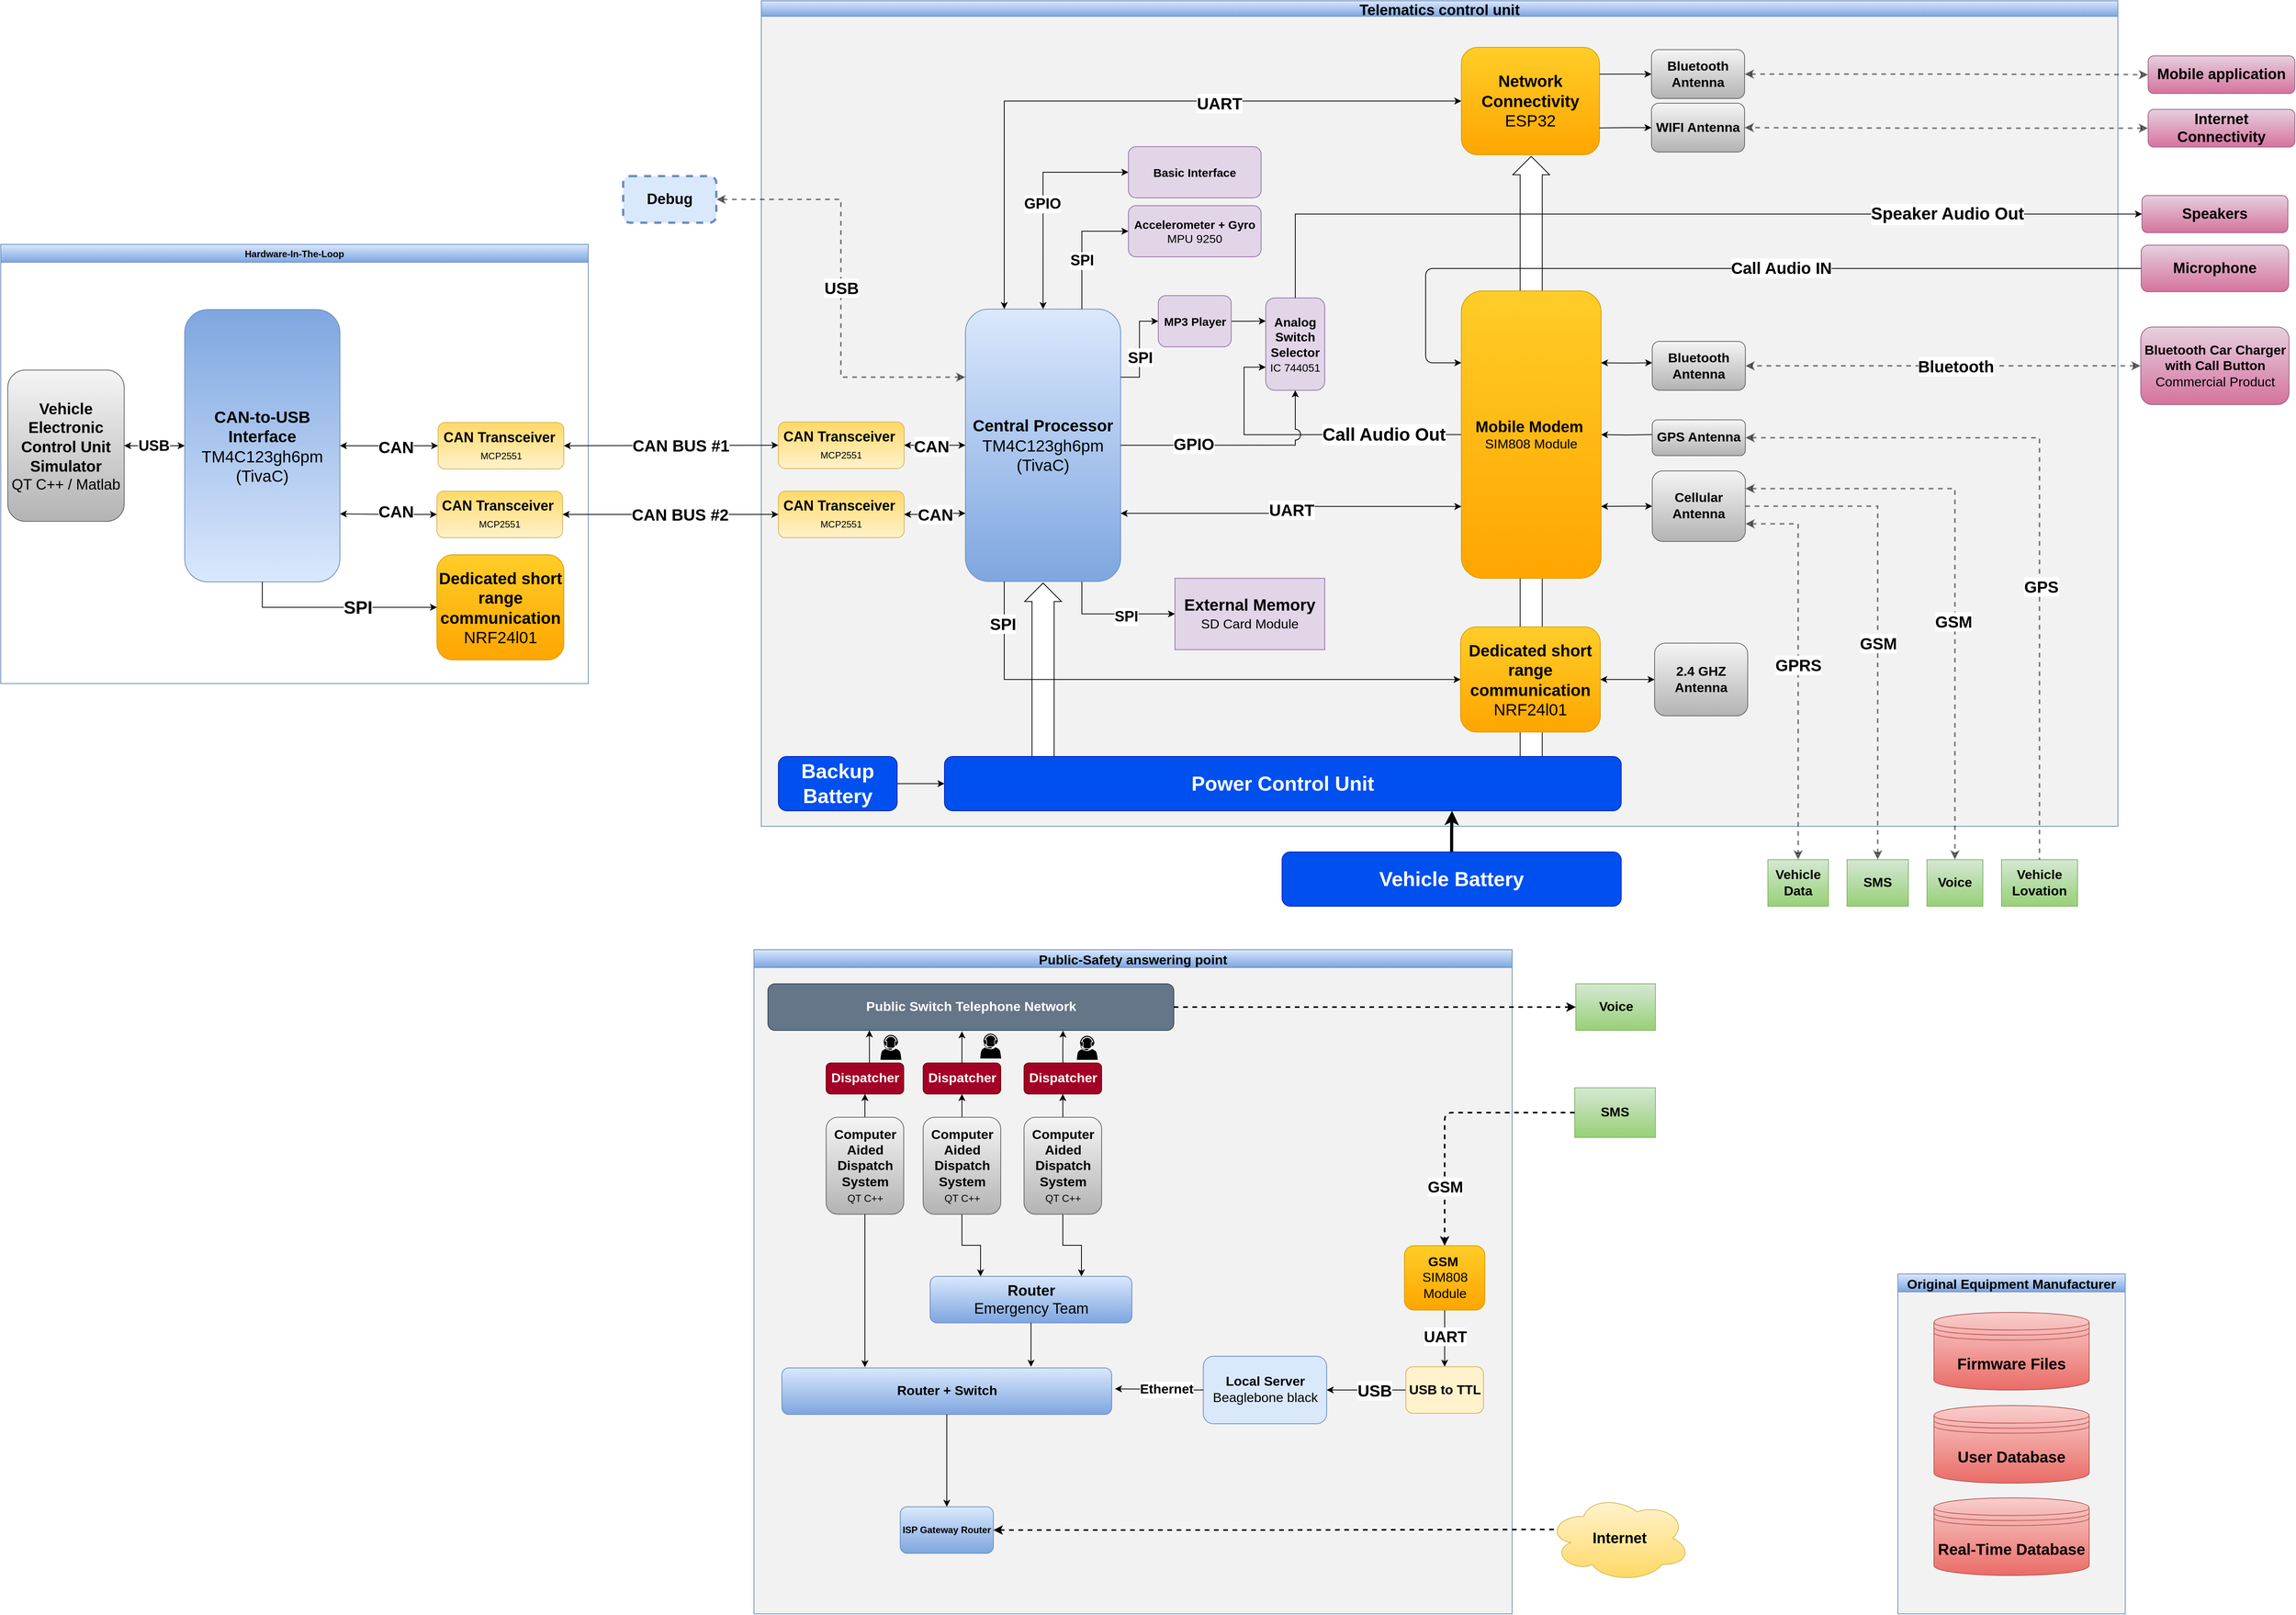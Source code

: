 <mxfile version="13.9.9" type="device"><diagram id="WvO2dlYxxCy-v5vZexDL" name="Page-1"><mxGraphModel dx="4466" dy="1734" grid="0" gridSize="6" guides="1" tooltips="1" connect="1" arrows="1" fold="1" page="1" pageScale="1" pageWidth="1500" pageHeight="1200" math="0" shadow="0"><root><mxCell id="0"/><mxCell id="1" parent="0"/><mxCell id="o0vE8Q76qqL2OoBYx_gR-136" value="Original Equipment Manufacturer" style="swimlane;startSize=23;gradientColor=#7ea6e0;fillColor=#dae8fc;strokeColor=#6c8ebf;swimlaneFillColor=#f2f2f2;fontStyle=1;fontSize=17;" parent="1" vertex="1"><mxGeometry x="1019.5" y="1896" width="293" height="438" as="geometry"/></mxCell><mxCell id="o0vE8Q76qqL2OoBYx_gR-175" value="User Database" style="shape=datastore;whiteSpace=wrap;html=1;gradientColor=#ea6b66;fillColor=#f8cecc;strokeColor=#b85450;fontStyle=1;fontSize=20;" parent="o0vE8Q76qqL2OoBYx_gR-136" vertex="1"><mxGeometry x="46.5" y="169.5" width="200" height="100" as="geometry"/></mxCell><mxCell id="anCkNkA-Q1HUXj1l_Hld-24" value="Real-Time Database" style="shape=datastore;whiteSpace=wrap;html=1;gradientColor=#ea6b66;fillColor=#f8cecc;strokeColor=#b85450;fontStyle=1;fontSize=20;" parent="o0vE8Q76qqL2OoBYx_gR-136" vertex="1"><mxGeometry x="46.5" y="288.5" width="200" height="100" as="geometry"/></mxCell><mxCell id="anCkNkA-Q1HUXj1l_Hld-25" value="Firmware Files" style="shape=datastore;whiteSpace=wrap;html=1;gradientColor=#ea6b66;fillColor=#f8cecc;strokeColor=#b85450;fontStyle=1;fontSize=20;" parent="o0vE8Q76qqL2OoBYx_gR-136" vertex="1"><mxGeometry x="46.5" y="49.5" width="200" height="100" as="geometry"/></mxCell><mxCell id="o0vE8Q76qqL2OoBYx_gR-142" value="Public-Safety answering point" style="swimlane;startSize=23;gradientColor=#7ea6e0;fillColor=#dae8fc;strokeColor=#6c8ebf;swimlaneFillColor=#f2f2f2;fontStyle=1;fontSize=17;" parent="1" vertex="1"><mxGeometry x="-454.5" y="1478" width="977" height="856" as="geometry"/></mxCell><mxCell id="o0vE8Q76qqL2OoBYx_gR-143" style="edgeStyle=orthogonalEdgeStyle;rounded=0;orthogonalLoop=1;jettySize=auto;html=1;entryX=0.5;entryY=0;entryDx=0;entryDy=0;startArrow=classic;startFill=1;endArrow=none;endFill=0;strokeWidth=1;fontSize=17;" parent="o0vE8Q76qqL2OoBYx_gR-142" source="o0vE8Q76qqL2OoBYx_gR-145" target="anCkNkA-Q1HUXj1l_Hld-5" edge="1"><mxGeometry relative="1" as="geometry"><mxPoint x="143" y="212" as="targetPoint"/></mxGeometry></mxCell><mxCell id="o0vE8Q76qqL2OoBYx_gR-144" style="edgeStyle=orthogonalEdgeStyle;rounded=0;orthogonalLoop=1;jettySize=auto;html=1;startArrow=classic;startFill=1;endArrow=none;endFill=0;strokeWidth=1;fontSize=17;exitX=0.25;exitY=1;exitDx=0;exitDy=0;" parent="o0vE8Q76qqL2OoBYx_gR-142" source="o0vE8Q76qqL2OoBYx_gR-148" target="o0vE8Q76qqL2OoBYx_gR-145" edge="1"><mxGeometry relative="1" as="geometry"><mxPoint x="155" y="123" as="sourcePoint"/><Array as="points"><mxPoint x="149" y="135"/><mxPoint x="149" y="135"/></Array></mxGeometry></mxCell><mxCell id="o0vE8Q76qqL2OoBYx_gR-145" value="Dispatcher" style="rounded=1;whiteSpace=wrap;html=1;fillColor=#a20025;strokeColor=#6F0000;fontColor=#ffffff;fontStyle=1;fontSize=17;" parent="o0vE8Q76qqL2OoBYx_gR-142" vertex="1"><mxGeometry x="93" y="146" width="100" height="40" as="geometry"/></mxCell><mxCell id="o0vE8Q76qqL2OoBYx_gR-148" value="Public Switch Telephone Network" style="rounded=1;whiteSpace=wrap;html=1;fillColor=#647687;strokeColor=#314354;fontSize=17;fontStyle=1;fontColor=#ffffff;" parent="o0vE8Q76qqL2OoBYx_gR-142" vertex="1"><mxGeometry x="18" y="44" width="523" height="60" as="geometry"/></mxCell><mxCell id="o0vE8Q76qqL2OoBYx_gR-149" value="" style="pointerEvents=1;shadow=0;dashed=0;html=1;strokeColor=none;labelPosition=center;verticalLabelPosition=bottom;verticalAlign=top;outlineConnect=0;align=center;shape=mxgraph.office.users.call_center_agent;labelBackgroundColor=#ffffff;fontSize=23;fillColor=#000000;" parent="o0vE8Q76qqL2OoBYx_gR-142" vertex="1"><mxGeometry x="163" y="109.71" width="27" height="32.28" as="geometry"/></mxCell><mxCell id="o0vE8Q76qqL2OoBYx_gR-150" style="edgeStyle=orthogonalEdgeStyle;rounded=1;jumpStyle=arc;jumpSize=14;orthogonalLoop=1;jettySize=auto;html=1;entryX=0.5;entryY=0;entryDx=0;entryDy=0;shadow=0;strokeWidth=1;" parent="o0vE8Q76qqL2OoBYx_gR-142" source="o0vE8Q76qqL2OoBYx_gR-151" target="o0vE8Q76qqL2OoBYx_gR-167" edge="1"><mxGeometry relative="1" as="geometry"/></mxCell><mxCell id="anCkNkA-Q1HUXj1l_Hld-32" value="UART" style="edgeLabel;html=1;align=center;verticalAlign=middle;resizable=0;points=[];fontSize=20;fontStyle=1" parent="o0vE8Q76qqL2OoBYx_gR-150" vertex="1" connectable="0"><mxGeometry x="-0.233" y="-2" relative="1" as="geometry"><mxPoint x="2" y="5.18" as="offset"/></mxGeometry></mxCell><mxCell id="o0vE8Q76qqL2OoBYx_gR-151" value="GSM&amp;nbsp;&lt;br&gt;&lt;span style=&quot;font-weight: normal&quot;&gt;SIM808 Module&lt;/span&gt;" style="rounded=1;whiteSpace=wrap;html=1;fillColor=#ffcd28;strokeColor=#d79b00;fontSize=17;fontStyle=1;gradientColor=#ffa500;" parent="o0vE8Q76qqL2OoBYx_gR-142" vertex="1"><mxGeometry x="838.21" y="381.49" width="103.58" height="83" as="geometry"/></mxCell><mxCell id="o0vE8Q76qqL2OoBYx_gR-157" value="" style="pointerEvents=1;shadow=0;dashed=0;html=1;strokeColor=none;labelPosition=center;verticalLabelPosition=bottom;verticalAlign=top;outlineConnect=0;align=center;shape=mxgraph.office.users.call_center_agent;labelBackgroundColor=#ffffff;fontSize=23;fillColor=#000000;" parent="o0vE8Q76qqL2OoBYx_gR-142" vertex="1"><mxGeometry x="416" y="111" width="27" height="30.99" as="geometry"/></mxCell><mxCell id="o0vE8Q76qqL2OoBYx_gR-158" value="" style="pointerEvents=1;shadow=0;dashed=0;html=1;strokeColor=none;labelPosition=center;verticalLabelPosition=bottom;verticalAlign=top;outlineConnect=0;align=center;shape=mxgraph.office.users.call_center_agent;labelBackgroundColor=#ffffff;fontSize=23;fillColor=#000000;" parent="o0vE8Q76qqL2OoBYx_gR-142" vertex="1"><mxGeometry x="291.58" y="108" width="27" height="32.28" as="geometry"/></mxCell><mxCell id="o0vE8Q76qqL2OoBYx_gR-159" value="Local Server&lt;br style=&quot;font-size: 17px&quot;&gt;&lt;span style=&quot;font-size: 17px ; font-weight: normal&quot;&gt;Beaglebone black&lt;/span&gt;" style="rounded=1;whiteSpace=wrap;html=1;fillColor=#dae8fc;strokeColor=#6c8ebf;fontStyle=1;fontSize=17;" parent="o0vE8Q76qqL2OoBYx_gR-142" vertex="1"><mxGeometry x="579" y="523.99" width="159" height="87.01" as="geometry"/></mxCell><mxCell id="o0vE8Q76qqL2OoBYx_gR-160" style="edgeStyle=orthogonalEdgeStyle;rounded=0;orthogonalLoop=1;jettySize=auto;html=1;startArrow=classic;startFill=1;endArrow=none;endFill=0;strokeWidth=1;fontSize=17;" parent="o0vE8Q76qqL2OoBYx_gR-142" source="o0vE8Q76qqL2OoBYx_gR-162" target="o0vE8Q76qqL2OoBYx_gR-169" edge="1"><mxGeometry relative="1" as="geometry"/></mxCell><mxCell id="o0vE8Q76qqL2OoBYx_gR-161" style="edgeStyle=orthogonalEdgeStyle;rounded=0;orthogonalLoop=1;jettySize=auto;html=1;entryX=0.727;entryY=1.006;entryDx=0;entryDy=0;entryPerimeter=0;fontSize=19;" parent="o0vE8Q76qqL2OoBYx_gR-142" source="o0vE8Q76qqL2OoBYx_gR-162" target="o0vE8Q76qqL2OoBYx_gR-148" edge="1"><mxGeometry relative="1" as="geometry"/></mxCell><mxCell id="o0vE8Q76qqL2OoBYx_gR-162" value="Dispatcher" style="rounded=1;whiteSpace=wrap;html=1;fillColor=#a20025;strokeColor=#6F0000;fontColor=#ffffff;fontStyle=1;fontSize=17;" parent="o0vE8Q76qqL2OoBYx_gR-142" vertex="1"><mxGeometry x="348" y="146" width="100" height="40" as="geometry"/></mxCell><mxCell id="o0vE8Q76qqL2OoBYx_gR-163" style="edgeStyle=orthogonalEdgeStyle;rounded=0;orthogonalLoop=1;jettySize=auto;html=1;startArrow=classic;startFill=1;endArrow=none;endFill=0;strokeWidth=1;fontSize=17;" parent="o0vE8Q76qqL2OoBYx_gR-142" source="o0vE8Q76qqL2OoBYx_gR-164" target="anCkNkA-Q1HUXj1l_Hld-4" edge="1"><mxGeometry relative="1" as="geometry"><mxPoint x="268" y="212" as="targetPoint"/></mxGeometry></mxCell><mxCell id="o0vE8Q76qqL2OoBYx_gR-164" value="Dispatcher" style="rounded=1;whiteSpace=wrap;html=1;fillColor=#a20025;strokeColor=#6F0000;fontColor=#ffffff;fontStyle=1;fontSize=17;" parent="o0vE8Q76qqL2OoBYx_gR-142" vertex="1"><mxGeometry x="218" y="146" width="100" height="40" as="geometry"/></mxCell><mxCell id="o0vE8Q76qqL2OoBYx_gR-165" style="edgeStyle=orthogonalEdgeStyle;rounded=0;orthogonalLoop=1;jettySize=auto;html=1;entryX=1;entryY=0.5;entryDx=0;entryDy=0;fontSize=19;" parent="o0vE8Q76qqL2OoBYx_gR-142" source="o0vE8Q76qqL2OoBYx_gR-167" target="o0vE8Q76qqL2OoBYx_gR-159" edge="1"><mxGeometry relative="1" as="geometry"/></mxCell><mxCell id="o0vE8Q76qqL2OoBYx_gR-166" value="&lt;b&gt;&lt;font style=&quot;font-size: 21px&quot;&gt;USB&lt;/font&gt;&lt;/b&gt;" style="edgeLabel;html=1;align=center;verticalAlign=middle;resizable=0;points=[];fontSize=19;" parent="o0vE8Q76qqL2OoBYx_gR-165" vertex="1" connectable="0"><mxGeometry x="-0.203" relative="1" as="geometry"><mxPoint as="offset"/></mxGeometry></mxCell><mxCell id="o0vE8Q76qqL2OoBYx_gR-167" value="USB to TTL" style="rounded=1;whiteSpace=wrap;html=1;fillColor=#fff2cc;strokeColor=#d6b656;fontStyle=1;fontSize=17;" parent="o0vE8Q76qqL2OoBYx_gR-142" vertex="1"><mxGeometry x="840.0" y="537.5" width="100" height="60" as="geometry"/></mxCell><mxCell id="o0vE8Q76qqL2OoBYx_gR-168" style="edgeStyle=orthogonalEdgeStyle;rounded=0;orthogonalLoop=1;jettySize=auto;html=1;entryX=0.75;entryY=0;entryDx=0;entryDy=0;fontSize=19;" parent="o0vE8Q76qqL2OoBYx_gR-142" source="o0vE8Q76qqL2OoBYx_gR-169" target="o0vE8Q76qqL2OoBYx_gR-176" edge="1"><mxGeometry relative="1" as="geometry"/></mxCell><mxCell id="o0vE8Q76qqL2OoBYx_gR-169" value="Computer Aided Dispatch System&lt;br&gt;&lt;span style=&quot;font-weight: normal&quot;&gt;&lt;font style=&quot;font-size: 13px&quot;&gt;QT C++&lt;/font&gt;&lt;/span&gt;" style="rounded=1;whiteSpace=wrap;html=1;fillColor=#f5f5f5;strokeColor=#666666;fontStyle=1;fontSize=17;gradientColor=#b3b3b3;" parent="o0vE8Q76qqL2OoBYx_gR-142" vertex="1"><mxGeometry x="348" y="216.01" width="100" height="125" as="geometry"/></mxCell><mxCell id="o0vE8Q76qqL2OoBYx_gR-170" value="&lt;b&gt;&lt;font style=&quot;font-size: 17px&quot;&gt;Router + Switch&lt;/font&gt;&lt;/b&gt;" style="rounded=1;whiteSpace=wrap;html=1;gradientColor=#7ea6e0;fillColor=#dae8fc;strokeColor=#6c8ebf;" parent="o0vE8Q76qqL2OoBYx_gR-142" vertex="1"><mxGeometry x="36" y="539" width="425" height="60" as="geometry"/></mxCell><mxCell id="o0vE8Q76qqL2OoBYx_gR-172" value="&lt;b&gt;ISP Gateway Router&lt;/b&gt;" style="rounded=1;whiteSpace=wrap;html=1;gradientColor=#7ea6e0;fillColor=#dae8fc;strokeColor=#6c8ebf;" parent="o0vE8Q76qqL2OoBYx_gR-142" vertex="1"><mxGeometry x="188.5" y="718.01" width="120" height="60" as="geometry"/></mxCell><mxCell id="o0vE8Q76qqL2OoBYx_gR-176" value="&lt;b&gt;Router&lt;/b&gt;&lt;br&gt;Emergency Team" style="rounded=1;whiteSpace=wrap;html=1;fontSize=19;gradientColor=#7ea6e0;fillColor=#dae8fc;strokeColor=#6c8ebf;" parent="o0vE8Q76qqL2OoBYx_gR-142" vertex="1"><mxGeometry x="227" y="421" width="260" height="60" as="geometry"/></mxCell><mxCell id="anCkNkA-Q1HUXj1l_Hld-6" style="edgeStyle=orthogonalEdgeStyle;rounded=0;orthogonalLoop=1;jettySize=auto;html=1;entryX=0.25;entryY=0;entryDx=0;entryDy=0;fontSize=17;" parent="o0vE8Q76qqL2OoBYx_gR-142" source="anCkNkA-Q1HUXj1l_Hld-4" target="o0vE8Q76qqL2OoBYx_gR-176" edge="1"><mxGeometry relative="1" as="geometry"/></mxCell><mxCell id="anCkNkA-Q1HUXj1l_Hld-4" value="Computer Aided Dispatch System&lt;br&gt;&lt;span style=&quot;font-weight: normal&quot;&gt;&lt;font style=&quot;font-size: 13px&quot;&gt;QT C++&lt;/font&gt;&lt;/span&gt;" style="rounded=1;whiteSpace=wrap;html=1;fillColor=#f5f5f5;strokeColor=#666666;fontStyle=1;fontSize=17;gradientColor=#b3b3b3;" parent="o0vE8Q76qqL2OoBYx_gR-142" vertex="1"><mxGeometry x="218" y="216.01" width="100" height="125" as="geometry"/></mxCell><mxCell id="anCkNkA-Q1HUXj1l_Hld-5" value="Computer Aided Dispatch System&lt;br&gt;&lt;span style=&quot;font-weight: normal&quot;&gt;&lt;font style=&quot;font-size: 13px&quot;&gt;QT C++&lt;/font&gt;&lt;/span&gt;" style="rounded=1;whiteSpace=wrap;html=1;fillColor=#f5f5f5;strokeColor=#666666;fontStyle=1;fontSize=17;gradientColor=#b3b3b3;" parent="o0vE8Q76qqL2OoBYx_gR-142" vertex="1"><mxGeometry x="93" y="216.01" width="100" height="125" as="geometry"/></mxCell><mxCell id="o0vE8Q76qqL2OoBYx_gR-243" style="edgeStyle=orthogonalEdgeStyle;rounded=0;orthogonalLoop=1;jettySize=auto;html=1;fontSize=19;" parent="o0vE8Q76qqL2OoBYx_gR-142" source="o0vE8Q76qqL2OoBYx_gR-170" target="o0vE8Q76qqL2OoBYx_gR-172" edge="1"><mxGeometry relative="1" as="geometry"><mxPoint x="249" y="717" as="targetPoint"/></mxGeometry></mxCell><mxCell id="o0vE8Q76qqL2OoBYx_gR-178" value="Telematics control unit" style="swimlane;startSize=20;shadow=0;swimlaneFillColor=#F2F2F2;fontStyle=1;fontSize=19;movable=1;gradientColor=#7ea6e0;fillColor=#dae8fc;strokeColor=#6c8ebf;" parent="1" vertex="1"><mxGeometry x="-445" y="255" width="1748" height="1064" as="geometry"><mxRectangle x="70" y="160" width="70" height="23" as="alternateBounds"/></mxGeometry></mxCell><mxCell id="CHy4qITJvaO7KWik8i9P-8" value="" style="verticalLabelPosition=bottom;shadow=0;dashed=0;align=center;html=1;verticalAlign=top;shape=mxgraph.electrical.transmission.straightBus;fontSize=26;rotation=-180;" vertex="1" parent="o0vE8Q76qqL2OoBYx_gR-178"><mxGeometry x="968.28" y="200.55" width="47.48" height="779" as="geometry"/></mxCell><mxCell id="CHy4qITJvaO7KWik8i9P-7" value="" style="verticalLabelPosition=bottom;shadow=0;dashed=0;align=center;html=1;verticalAlign=top;shape=mxgraph.electrical.transmission.straightBus;fontSize=26;rotation=-180;" vertex="1" parent="o0vE8Q76qqL2OoBYx_gR-178"><mxGeometry x="339.28" y="750.48" width="47.48" height="244.55" as="geometry"/></mxCell><mxCell id="o0vE8Q76qqL2OoBYx_gR-179" style="edgeStyle=orthogonalEdgeStyle;rounded=1;orthogonalLoop=1;jettySize=auto;html=1;entryX=1;entryY=0.5;entryDx=0;entryDy=0;startArrow=none;startFill=0;endArrow=classic;endFill=1;strokeColor=#000000;strokeWidth=1;fontSize=20;fontStyle=1" parent="o0vE8Q76qqL2OoBYx_gR-178" target="o0vE8Q76qqL2OoBYx_gR-185" edge="1"><mxGeometry relative="1" as="geometry"><mxPoint x="1085.28" y="660.73" as="targetPoint"/><mxPoint x="1147.97" y="559.165" as="sourcePoint"/></mxGeometry></mxCell><mxCell id="o0vE8Q76qqL2OoBYx_gR-180" style="edgeStyle=orthogonalEdgeStyle;rounded=1;orthogonalLoop=1;jettySize=auto;html=1;entryX=1;entryY=0.75;entryDx=0;entryDy=0;startArrow=classic;startFill=1;endArrow=classic;endFill=1;strokeColor=#000000;strokeWidth=1;fontSize=20;fontStyle=1;exitX=0;exitY=0.5;exitDx=0;exitDy=0;" parent="o0vE8Q76qqL2OoBYx_gR-178" source="o0vE8Q76qqL2OoBYx_gR-230" target="o0vE8Q76qqL2OoBYx_gR-185" edge="1"><mxGeometry relative="1" as="geometry"><mxPoint x="1085.28" y="740.83" as="targetPoint"/><mxPoint x="1147.97" y="650.415" as="sourcePoint"/></mxGeometry></mxCell><mxCell id="o0vE8Q76qqL2OoBYx_gR-181" style="edgeStyle=orthogonalEdgeStyle;rounded=0;jumpStyle=arc;jumpSize=14;orthogonalLoop=1;jettySize=auto;html=1;exitX=0.75;exitY=1;exitDx=0;exitDy=0;" parent="o0vE8Q76qqL2OoBYx_gR-178" source="o0vE8Q76qqL2OoBYx_gR-183" target="o0vE8Q76qqL2OoBYx_gR-220" edge="1"><mxGeometry relative="1" as="geometry"><mxPoint x="467" y="762" as="sourcePoint"/></mxGeometry></mxCell><mxCell id="o0vE8Q76qqL2OoBYx_gR-182" value="SPI" style="edgeLabel;html=1;align=center;verticalAlign=middle;resizable=0;points=[];fontSize=19;fontStyle=1" parent="o0vE8Q76qqL2OoBYx_gR-181" vertex="1" connectable="0"><mxGeometry x="0.208" y="-3" relative="1" as="geometry"><mxPoint x="1" as="offset"/></mxGeometry></mxCell><mxCell id="anCkNkA-Q1HUXj1l_Hld-22" style="edgeStyle=orthogonalEdgeStyle;rounded=0;orthogonalLoop=1;jettySize=auto;html=1;entryX=0;entryY=0.5;entryDx=0;entryDy=0;startArrow=classic;startFill=1;endArrow=classic;endFill=1;strokeWidth=1;fontSize=19;exitX=0.5;exitY=0;exitDx=0;exitDy=0;" parent="o0vE8Q76qqL2OoBYx_gR-178" source="o0vE8Q76qqL2OoBYx_gR-183" target="anCkNkA-Q1HUXj1l_Hld-20" edge="1"><mxGeometry relative="1" as="geometry"/></mxCell><mxCell id="anCkNkA-Q1HUXj1l_Hld-23" value="GPIO" style="edgeLabel;html=1;align=center;verticalAlign=middle;resizable=0;points=[];fontSize=19;fontStyle=1" parent="anCkNkA-Q1HUXj1l_Hld-22" vertex="1" connectable="0"><mxGeometry x="-0.051" y="1" relative="1" as="geometry"><mxPoint as="offset"/></mxGeometry></mxCell><mxCell id="o0vE8Q76qqL2OoBYx_gR-183" value="&lt;font style=&quot;font-size: 21px&quot;&gt;Central Processor&lt;span style=&quot;font-weight: normal&quot;&gt;&lt;br&gt;TM4C123gh6pm&lt;br&gt;(TivaC)&lt;/span&gt;&lt;/font&gt;" style="rounded=1;whiteSpace=wrap;html=1;fillColor=#dae8fc;strokeColor=#6c8ebf;fontStyle=1;fontSize=17;gradientColor=#7ea6e0;" parent="o0vE8Q76qqL2OoBYx_gR-178" vertex="1"><mxGeometry x="263.02" y="397.33" width="200" height="351" as="geometry"/></mxCell><mxCell id="o0vE8Q76qqL2OoBYx_gR-184" style="edgeStyle=orthogonalEdgeStyle;rounded=0;jumpStyle=arc;jumpSize=100;orthogonalLoop=1;jettySize=auto;html=1;exitX=0;exitY=0.5;exitDx=0;exitDy=0;entryX=0;entryY=0.75;entryDx=0;entryDy=0;" parent="o0vE8Q76qqL2OoBYx_gR-178" source="o0vE8Q76qqL2OoBYx_gR-185" target="o0vE8Q76qqL2OoBYx_gR-207" edge="1"><mxGeometry relative="1" as="geometry"><Array as="points"><mxPoint x="622" y="559"/><mxPoint x="622" y="473"/></Array></mxGeometry></mxCell><mxCell id="anCkNkA-Q1HUXj1l_Hld-37" value="Call Audio Out" style="edgeLabel;html=1;align=center;verticalAlign=middle;resizable=0;points=[];fontSize=23;fontStyle=1" parent="o0vE8Q76qqL2OoBYx_gR-184" vertex="1" connectable="0"><mxGeometry x="-0.412" y="-1" relative="1" as="geometry"><mxPoint x="15.84" y="0.98" as="offset"/></mxGeometry></mxCell><mxCell id="o0vE8Q76qqL2OoBYx_gR-185" value="&lt;font style=&quot;font-size: 20px&quot;&gt;Mobile Modem&lt;/font&gt;&amp;nbsp;&lt;br&gt;&lt;span style=&quot;font-weight: normal&quot;&gt;SIM808 Module&lt;/span&gt;" style="rounded=1;whiteSpace=wrap;html=1;fillColor=#ffcd28;strokeColor=#d79b00;fontSize=17;fontStyle=1;gradientColor=#ffa500;" parent="o0vE8Q76qqL2OoBYx_gR-178" vertex="1"><mxGeometry x="902.02" y="374" width="180" height="370.33" as="geometry"/></mxCell><mxCell id="o0vE8Q76qqL2OoBYx_gR-188" style="edgeStyle=orthogonalEdgeStyle;rounded=1;orthogonalLoop=1;jettySize=auto;html=1;startArrow=classic;startFill=1;entryX=1;entryY=0.25;entryDx=0;entryDy=0;" parent="o0vE8Q76qqL2OoBYx_gR-178" target="o0vE8Q76qqL2OoBYx_gR-185" edge="1"><mxGeometry relative="1" as="geometry"><mxPoint x="1084.97" y="443.83" as="targetPoint"/><mxPoint x="1147.97" y="466.5" as="sourcePoint"/></mxGeometry></mxCell><mxCell id="o0vE8Q76qqL2OoBYx_gR-201" style="edgeStyle=orthogonalEdgeStyle;rounded=0;orthogonalLoop=1;jettySize=auto;html=1;entryX=0;entryY=0.25;entryDx=0;entryDy=0;" parent="o0vE8Q76qqL2OoBYx_gR-178" source="o0vE8Q76qqL2OoBYx_gR-204" target="o0vE8Q76qqL2OoBYx_gR-207" edge="1"><mxGeometry relative="1" as="geometry"/></mxCell><mxCell id="o0vE8Q76qqL2OoBYx_gR-202" style="edgeStyle=orthogonalEdgeStyle;rounded=0;orthogonalLoop=1;jettySize=auto;html=1;entryX=1;entryY=0.25;entryDx=0;entryDy=0;startArrow=classic;startFill=1;endArrow=none;endFill=0;fontSize=19;" parent="o0vE8Q76qqL2OoBYx_gR-178" source="o0vE8Q76qqL2OoBYx_gR-204" target="o0vE8Q76qqL2OoBYx_gR-183" edge="1"><mxGeometry relative="1" as="geometry"/></mxCell><mxCell id="o0vE8Q76qqL2OoBYx_gR-203" value="SPI" style="edgeLabel;html=1;align=center;verticalAlign=middle;resizable=0;points=[];fontSize=20;fontStyle=1" parent="o0vE8Q76qqL2OoBYx_gR-202" vertex="1" connectable="0"><mxGeometry x="0.155" relative="1" as="geometry"><mxPoint as="offset"/></mxGeometry></mxCell><mxCell id="o0vE8Q76qqL2OoBYx_gR-204" value="MP3 Player" style="rounded=1;whiteSpace=wrap;html=1;fillColor=#e1d5e7;strokeColor=#9673a6;fontStyle=1;fontSize=15;" parent="o0vE8Q76qqL2OoBYx_gR-178" vertex="1"><mxGeometry x="511.5" y="380" width="94" height="66" as="geometry"/></mxCell><mxCell id="o0vE8Q76qqL2OoBYx_gR-205" style="edgeStyle=orthogonalEdgeStyle;rounded=0;orthogonalLoop=1;jettySize=auto;html=1;startArrow=classic;startFill=1;endArrow=none;endFill=0;fontSize=19;entryX=1;entryY=0.5;entryDx=0;entryDy=0;jumpStyle=arc;jumpSize=14;exitX=0.5;exitY=1;exitDx=0;exitDy=0;" parent="o0vE8Q76qqL2OoBYx_gR-178" source="o0vE8Q76qqL2OoBYx_gR-207" target="o0vE8Q76qqL2OoBYx_gR-183" edge="1"><mxGeometry relative="1" as="geometry"><mxPoint x="484.02" y="675.33" as="targetPoint"/></mxGeometry></mxCell><mxCell id="o0vE8Q76qqL2OoBYx_gR-206" value="&lt;b&gt;&lt;font style=&quot;font-size: 21px&quot;&gt;GPIO&lt;/font&gt;&lt;/b&gt;" style="edgeLabel;html=1;align=center;verticalAlign=middle;resizable=0;points=[];fontSize=19;" parent="o0vE8Q76qqL2OoBYx_gR-205" vertex="1" connectable="0"><mxGeometry x="0.613" y="2" relative="1" as="geometry"><mxPoint x="36.88" y="-3.83" as="offset"/></mxGeometry></mxCell><mxCell id="o0vE8Q76qqL2OoBYx_gR-207" value="Analog Switch Selector&lt;br&gt;&lt;span style=&quot;font-weight: normal&quot;&gt;&lt;font style=&quot;font-size: 14px&quot;&gt;IC 744051&lt;/font&gt;&lt;/span&gt;" style="rounded=1;whiteSpace=wrap;html=1;fillColor=#e1d5e7;strokeColor=#9673a6;fontStyle=1;fontSize=16;" parent="o0vE8Q76qqL2OoBYx_gR-178" vertex="1"><mxGeometry x="650" y="383" width="76" height="119" as="geometry"/></mxCell><mxCell id="o0vE8Q76qqL2OoBYx_gR-208" style="edgeStyle=orthogonalEdgeStyle;rounded=0;orthogonalLoop=1;jettySize=auto;html=1;startArrow=classic;startFill=1;endArrow=none;endFill=0;fontSize=19;entryX=0.25;entryY=1;entryDx=0;entryDy=0;" parent="o0vE8Q76qqL2OoBYx_gR-178" source="o0vE8Q76qqL2OoBYx_gR-211" target="o0vE8Q76qqL2OoBYx_gR-183" edge="1"><mxGeometry relative="1" as="geometry"><mxPoint x="463.02" y="500.33" as="targetPoint"/><Array as="points"><mxPoint x="313" y="875"/></Array></mxGeometry></mxCell><mxCell id="o0vE8Q76qqL2OoBYx_gR-209" value="&lt;b&gt;&lt;font style=&quot;font-size: 21px&quot;&gt;SPI&lt;/font&gt;&lt;/b&gt;" style="edgeLabel;html=1;align=center;verticalAlign=middle;resizable=0;points=[];fontSize=19;" parent="o0vE8Q76qqL2OoBYx_gR-208" vertex="1" connectable="0"><mxGeometry x="0.769" y="1" relative="1" as="geometry"><mxPoint x="-1.01" y="-27.69" as="offset"/></mxGeometry></mxCell><mxCell id="o0vE8Q76qqL2OoBYx_gR-210" style="edgeStyle=orthogonalEdgeStyle;rounded=1;jumpStyle=arc;jumpSize=14;orthogonalLoop=1;jettySize=auto;html=1;strokeWidth=1;entryX=0;entryY=0.5;entryDx=0;entryDy=0;startArrow=classic;startFill=1;" parent="o0vE8Q76qqL2OoBYx_gR-178" source="o0vE8Q76qqL2OoBYx_gR-211" target="o0vE8Q76qqL2OoBYx_gR-229" edge="1"><mxGeometry relative="1" as="geometry"><mxPoint x="1135.02" y="898.6" as="targetPoint"/></mxGeometry></mxCell><mxCell id="o0vE8Q76qqL2OoBYx_gR-211" value="&lt;font style=&quot;font-size: 21px&quot;&gt;Dedicated short range communication&lt;br&gt;&lt;span style=&quot;font-weight: normal&quot;&gt;NRF24l01&lt;/span&gt;&lt;/font&gt;" style="rounded=1;whiteSpace=wrap;html=1;fillColor=#ffcd28;strokeColor=#d79b00;fontSize=17;fontStyle=1;gradientColor=#ffa500;" parent="o0vE8Q76qqL2OoBYx_gR-178" vertex="1"><mxGeometry x="901.02" y="807" width="180" height="135.5" as="geometry"/></mxCell><mxCell id="o0vE8Q76qqL2OoBYx_gR-212" style="edgeStyle=orthogonalEdgeStyle;rounded=0;orthogonalLoop=1;jettySize=auto;html=1;exitX=0;exitY=0.5;exitDx=0;exitDy=0;entryX=0.25;entryY=0;entryDx=0;entryDy=0;startArrow=classic;startFill=1;" parent="o0vE8Q76qqL2OoBYx_gR-178" source="o0vE8Q76qqL2OoBYx_gR-223" target="o0vE8Q76qqL2OoBYx_gR-183" edge="1"><mxGeometry relative="1" as="geometry"><mxPoint x="261.02" y="423.33" as="targetPoint"/></mxGeometry></mxCell><mxCell id="o0vE8Q76qqL2OoBYx_gR-213" value="&lt;b&gt;&lt;font style=&quot;font-size: 21px&quot;&gt;UART&lt;/font&gt;&lt;/b&gt;" style="edgeLabel;html=1;align=center;verticalAlign=middle;resizable=0;points=[];fontSize=19;rotation=0;" parent="o0vE8Q76qqL2OoBYx_gR-212" vertex="1" connectable="0"><mxGeometry x="-0.151" y="-1" relative="1" as="geometry"><mxPoint x="51.65" y="3.7" as="offset"/></mxGeometry></mxCell><mxCell id="o0vE8Q76qqL2OoBYx_gR-214" style="edgeStyle=orthogonalEdgeStyle;rounded=0;orthogonalLoop=1;jettySize=auto;html=1;entryX=0;entryY=0.75;entryDx=0;entryDy=0;startArrow=classic;startFill=1;" parent="o0vE8Q76qqL2OoBYx_gR-178" source="anCkNkA-Q1HUXj1l_Hld-40" target="o0vE8Q76qqL2OoBYx_gR-183" edge="1"><mxGeometry relative="1" as="geometry"><mxPoint x="263.02" y="714.33" as="targetPoint"/><mxPoint x="176" y="662" as="sourcePoint"/></mxGeometry></mxCell><mxCell id="o0vE8Q76qqL2OoBYx_gR-215" value="CAN" style="edgeLabel;html=1;align=center;verticalAlign=middle;resizable=0;points=[];fontSize=21;fontStyle=1" parent="o0vE8Q76qqL2OoBYx_gR-214" vertex="1" connectable="0"><mxGeometry x="-0.132" y="1" relative="1" as="geometry"><mxPoint x="4.67" y="1" as="offset"/></mxGeometry></mxCell><mxCell id="o0vE8Q76qqL2OoBYx_gR-217" style="edgeStyle=orthogonalEdgeStyle;rounded=0;orthogonalLoop=1;jettySize=auto;html=1;startArrow=classic;startFill=1;endArrow=classic;endFill=1;fontSize=19;" parent="o0vE8Q76qqL2OoBYx_gR-178" source="anCkNkA-Q1HUXj1l_Hld-39" target="o0vE8Q76qqL2OoBYx_gR-183" edge="1"><mxGeometry relative="1" as="geometry"><mxPoint x="176" y="573" as="sourcePoint"/><mxPoint x="263.02" y="562.42" as="targetPoint"/></mxGeometry></mxCell><mxCell id="o0vE8Q76qqL2OoBYx_gR-218" value="&lt;b&gt;&lt;font style=&quot;font-size: 21px&quot;&gt;CAN&lt;/font&gt;&lt;/b&gt;" style="edgeLabel;html=1;align=center;verticalAlign=middle;resizable=0;points=[];fontSize=19;" parent="o0vE8Q76qqL2OoBYx_gR-217" vertex="1" connectable="0"><mxGeometry x="0.118" y="-2" relative="1" as="geometry"><mxPoint x="-9.67" y="-1.34" as="offset"/></mxGeometry></mxCell><mxCell id="o0vE8Q76qqL2OoBYx_gR-220" value="&lt;font&gt;&lt;b style=&quot;font-size: 21px&quot;&gt;External Memory&lt;/b&gt;&lt;br&gt;&lt;font style=&quot;font-size: 17px&quot;&gt;SD Card Module&lt;/font&gt;&lt;br&gt;&lt;/font&gt;" style="rounded=0;whiteSpace=wrap;html=1;fontSize=19;arcSize=50;fillColor=#e1d5e7;strokeColor=#9673a6;" parent="o0vE8Q76qqL2OoBYx_gR-178" vertex="1"><mxGeometry x="533" y="744.33" width="193" height="92" as="geometry"/></mxCell><mxCell id="o0vE8Q76qqL2OoBYx_gR-223" value="&lt;font style=&quot;font-size: 21px&quot;&gt;Network Connectivity&lt;br&gt;&lt;span style=&quot;font-weight: normal&quot;&gt;ESP32&lt;/span&gt;&lt;/font&gt;" style="rounded=1;whiteSpace=wrap;html=1;fillColor=#ffcd28;strokeColor=#d79b00;fontSize=17;fontStyle=1;gradientColor=#ffa500;" parent="o0vE8Q76qqL2OoBYx_gR-178" vertex="1"><mxGeometry x="902.02" y="60" width="178" height="138.5" as="geometry"/></mxCell><mxCell id="o0vE8Q76qqL2OoBYx_gR-224" value="Bluetooth Antenna" style="rounded=1;whiteSpace=wrap;html=1;fillColor=#f5f5f5;strokeColor=#666666;fontSize=17;fontStyle=1;gradientColor=#b3b3b3;" parent="o0vE8Q76qqL2OoBYx_gR-178" vertex="1"><mxGeometry x="1146.97" y="63" width="120" height="63" as="geometry"/></mxCell><mxCell id="o0vE8Q76qqL2OoBYx_gR-225" value="WIFI Antenna" style="rounded=1;whiteSpace=wrap;html=1;fillColor=#f5f5f5;strokeColor=#666666;fontSize=17;fontStyle=1;gradientColor=#b3b3b3;" parent="o0vE8Q76qqL2OoBYx_gR-178" vertex="1"><mxGeometry x="1146.97" y="132" width="120" height="63" as="geometry"/></mxCell><mxCell id="o0vE8Q76qqL2OoBYx_gR-226" style="edgeStyle=orthogonalEdgeStyle;rounded=0;orthogonalLoop=1;jettySize=auto;html=1;entryX=1;entryY=0.25;entryDx=0;entryDy=0;startArrow=classic;startFill=1;endArrow=none;endFill=0;fontSize=19;" parent="o0vE8Q76qqL2OoBYx_gR-178" source="o0vE8Q76qqL2OoBYx_gR-224" target="o0vE8Q76qqL2OoBYx_gR-223" edge="1"><mxGeometry relative="1" as="geometry"/></mxCell><mxCell id="o0vE8Q76qqL2OoBYx_gR-227" style="edgeStyle=orthogonalEdgeStyle;rounded=0;orthogonalLoop=1;jettySize=auto;html=1;entryX=1;entryY=0.75;entryDx=0;entryDy=0;startArrow=classic;startFill=1;endArrow=none;endFill=0;fontSize=19;" parent="o0vE8Q76qqL2OoBYx_gR-178" source="o0vE8Q76qqL2OoBYx_gR-225" target="o0vE8Q76qqL2OoBYx_gR-223" edge="1"><mxGeometry relative="1" as="geometry"/></mxCell><mxCell id="o0vE8Q76qqL2OoBYx_gR-229" value="2.4 GHZ Antenna" style="rounded=1;whiteSpace=wrap;html=1;fillColor=#f5f5f5;strokeColor=#666666;fontSize=17;fontStyle=1;gradientColor=#b3b3b3;" parent="o0vE8Q76qqL2OoBYx_gR-178" vertex="1"><mxGeometry x="1151.0" y="827.83" width="120" height="93.83" as="geometry"/></mxCell><mxCell id="o0vE8Q76qqL2OoBYx_gR-230" value="Cellular Antenna" style="rounded=1;whiteSpace=wrap;html=1;fillColor=#f5f5f5;strokeColor=#666666;fontSize=17;fontStyle=1;gradientColor=#b3b3b3;" parent="o0vE8Q76qqL2OoBYx_gR-178" vertex="1"><mxGeometry x="1147.97" y="606" width="120" height="90.83" as="geometry"/></mxCell><mxCell id="o0vE8Q76qqL2OoBYx_gR-231" value="GPS Antenna" style="rounded=1;whiteSpace=wrap;html=1;fillColor=#f5f5f5;strokeColor=#666666;fontSize=17;fontStyle=1;gradientColor=#b3b3b3;" parent="o0vE8Q76qqL2OoBYx_gR-178" vertex="1"><mxGeometry x="1147.97" y="540.08" width="120" height="46.16" as="geometry"/></mxCell><mxCell id="o0vE8Q76qqL2OoBYx_gR-232" value="Bluetooth Antenna" style="rounded=1;whiteSpace=wrap;html=1;fillColor=#f5f5f5;strokeColor=#666666;fontSize=17;fontStyle=1;gradientColor=#b3b3b3;" parent="o0vE8Q76qqL2OoBYx_gR-178" vertex="1"><mxGeometry x="1147.97" y="439" width="120" height="63" as="geometry"/></mxCell><mxCell id="anCkNkA-Q1HUXj1l_Hld-15" style="edgeStyle=orthogonalEdgeStyle;rounded=0;orthogonalLoop=1;jettySize=auto;html=1;entryX=0.75;entryY=0;entryDx=0;entryDy=0;endArrow=none;endFill=0;strokeWidth=1;fontSize=19;startArrow=classic;startFill=1;" parent="o0vE8Q76qqL2OoBYx_gR-178" source="anCkNkA-Q1HUXj1l_Hld-14" target="o0vE8Q76qqL2OoBYx_gR-183" edge="1"><mxGeometry relative="1" as="geometry"/></mxCell><mxCell id="anCkNkA-Q1HUXj1l_Hld-16" value="SPI" style="edgeLabel;html=1;align=center;verticalAlign=middle;resizable=0;points=[];fontSize=19;fontStyle=1" parent="anCkNkA-Q1HUXj1l_Hld-15" vertex="1" connectable="0"><mxGeometry x="0.221" relative="1" as="geometry"><mxPoint as="offset"/></mxGeometry></mxCell><mxCell id="anCkNkA-Q1HUXj1l_Hld-14" value="Accelerometer + Gyro&lt;br&gt;&lt;span style=&quot;font-weight: normal&quot;&gt;MPU 9250&lt;/span&gt;" style="rounded=1;whiteSpace=wrap;html=1;fillColor=#e1d5e7;strokeColor=#9673a6;fontStyle=1;fontSize=15;" parent="o0vE8Q76qqL2OoBYx_gR-178" vertex="1"><mxGeometry x="473" y="264" width="171" height="66" as="geometry"/></mxCell><mxCell id="anCkNkA-Q1HUXj1l_Hld-20" value="Basic Interface" style="rounded=1;whiteSpace=wrap;html=1;fillColor=#e1d5e7;strokeColor=#9673a6;fontStyle=1;fontSize=15;" parent="o0vE8Q76qqL2OoBYx_gR-178" vertex="1"><mxGeometry x="473" y="188" width="171" height="66" as="geometry"/></mxCell><mxCell id="o0vE8Q76qqL2OoBYx_gR-186" style="edgeStyle=orthogonalEdgeStyle;rounded=1;orthogonalLoop=1;jettySize=auto;html=1;startArrow=classic;startFill=1;exitX=0;exitY=0.75;exitDx=0;exitDy=0;entryX=1;entryY=0.75;entryDx=0;entryDy=0;" parent="o0vE8Q76qqL2OoBYx_gR-178" source="o0vE8Q76qqL2OoBYx_gR-185" target="o0vE8Q76qqL2OoBYx_gR-183" edge="1"><mxGeometry relative="1" as="geometry"><mxPoint x="451" y="662.89" as="targetPoint"/><mxPoint x="890" y="654.057" as="sourcePoint"/></mxGeometry></mxCell><mxCell id="o0vE8Q76qqL2OoBYx_gR-187" value="&lt;font style=&quot;font-size: 21px&quot;&gt;UART&lt;/font&gt;" style="edgeLabel;html=1;align=center;verticalAlign=middle;resizable=0;points=[];fontSize=17;fontStyle=1" parent="o0vE8Q76qqL2OoBYx_gR-186" vertex="1" connectable="0"><mxGeometry x="-0.145" relative="1" as="geometry"><mxPoint x="-27.59" y="4.29" as="offset"/></mxGeometry></mxCell><mxCell id="anCkNkA-Q1HUXj1l_Hld-39" value="CAN Transceiver&amp;nbsp;&lt;br&gt;&lt;span style=&quot;font-weight: normal&quot;&gt;&lt;font style=&quot;font-size: 12px&quot;&gt;MCP2551&lt;/font&gt;&lt;/span&gt;" style="rounded=1;whiteSpace=wrap;html=1;fontStyle=1;fontSize=18;fillColor=#fff2cc;strokeColor=#d6b656;gradientColor=#ffd966;direction=west;" parent="o0vE8Q76qqL2OoBYx_gR-178" vertex="1"><mxGeometry x="22" y="542.83" width="162" height="60" as="geometry"/></mxCell><mxCell id="anCkNkA-Q1HUXj1l_Hld-40" value="CAN Transceiver&amp;nbsp;&lt;br&gt;&lt;span style=&quot;font-weight: normal&quot;&gt;&lt;font style=&quot;font-size: 12px&quot;&gt;MCP2551&lt;/font&gt;&lt;/span&gt;" style="rounded=1;whiteSpace=wrap;html=1;fontStyle=1;fontSize=18;fillColor=#fff2cc;strokeColor=#d6b656;gradientColor=#ffd966;direction=west;" parent="o0vE8Q76qqL2OoBYx_gR-178" vertex="1"><mxGeometry x="22" y="632" width="162" height="60" as="geometry"/></mxCell><mxCell id="CHy4qITJvaO7KWik8i9P-3" style="edgeStyle=orthogonalEdgeStyle;rounded=0;orthogonalLoop=1;jettySize=auto;html=1;" edge="1" parent="o0vE8Q76qqL2OoBYx_gR-178" source="CHy4qITJvaO7KWik8i9P-2" target="CHy4qITJvaO7KWik8i9P-1"><mxGeometry relative="1" as="geometry"/></mxCell><mxCell id="CHy4qITJvaO7KWik8i9P-2" value="&lt;font style=&quot;font-size: 26px;&quot;&gt;Backup Battery&lt;/font&gt;" style="rounded=1;whiteSpace=wrap;html=1;fontStyle=1;fontSize=26;fillColor=#0050ef;strokeColor=#001DBC;fontColor=#ffffff;" vertex="1" parent="o0vE8Q76qqL2OoBYx_gR-178"><mxGeometry x="22" y="974" width="153" height="70" as="geometry"/></mxCell><mxCell id="CHy4qITJvaO7KWik8i9P-1" value="&lt;b style=&quot;font-size: 26px;&quot;&gt;&lt;font style=&quot;font-size: 26px;&quot;&gt;Power Control Unit&lt;/font&gt;&lt;/b&gt;" style="rounded=1;whiteSpace=wrap;html=1;fontSize=26;fillColor=#0050ef;strokeColor=#001DBC;fontColor=#ffffff;" vertex="1" parent="o0vE8Q76qqL2OoBYx_gR-178"><mxGeometry x="236.02" y="974" width="871.98" height="70" as="geometry"/></mxCell><mxCell id="o0vE8Q76qqL2OoBYx_gR-233" value="Bluetooth Car Charger with Call Button&lt;br&gt;&lt;span style=&quot;font-weight: normal&quot;&gt;Commercial Product&lt;/span&gt;" style="rounded=1;whiteSpace=wrap;html=1;fontStyle=1;fontSize=17;fillColor=#e6d0de;strokeColor=#996185;gradientColor=#d5739d;" parent="1" vertex="1"><mxGeometry x="1332.5" y="675.5" width="191" height="100" as="geometry"/></mxCell><mxCell id="o0vE8Q76qqL2OoBYx_gR-237" value="Debug" style="rounded=1;whiteSpace=wrap;html=1;fontSize=19;fontStyle=1;dashed=1;strokeWidth=3;fillColor=#dae8fc;strokeColor=#6c8ebf;" parent="1" vertex="1"><mxGeometry x="-623" y="481" width="120" height="60" as="geometry"/></mxCell><mxCell id="o0vE8Q76qqL2OoBYx_gR-238" value="Speakers" style="rounded=1;whiteSpace=wrap;html=1;fillColor=#e6d0de;strokeColor=#996185;fontSize=19;fontStyle=1;gradientColor=#d5739d;" parent="1" vertex="1"><mxGeometry x="1334.0" y="506" width="188" height="47.83" as="geometry"/></mxCell><mxCell id="o0vE8Q76qqL2OoBYx_gR-239" value="Microphone" style="rounded=1;whiteSpace=wrap;html=1;fillColor=#e6d0de;strokeColor=#996185;fontSize=19;fontStyle=1;gradientColor=#d5739d;" parent="1" vertex="1"><mxGeometry x="1333.0" y="570" width="190" height="60" as="geometry"/></mxCell><mxCell id="o0vE8Q76qqL2OoBYx_gR-240" style="edgeStyle=orthogonalEdgeStyle;rounded=0;orthogonalLoop=1;jettySize=auto;html=1;fontSize=19;" parent="1" source="o0vE8Q76qqL2OoBYx_gR-164" edge="1"><mxGeometry relative="1" as="geometry"><mxPoint x="-186.5" y="1583.286" as="targetPoint"/></mxGeometry></mxCell><mxCell id="o0vE8Q76qqL2OoBYx_gR-241" style="edgeStyle=orthogonalEdgeStyle;rounded=0;orthogonalLoop=1;jettySize=auto;html=1;fontSize=19;exitX=0.5;exitY=1;exitDx=0;exitDy=0;" parent="1" source="anCkNkA-Q1HUXj1l_Hld-5" edge="1"><mxGeometry relative="1" as="geometry"><mxPoint x="-311.5" y="2016.103" as="targetPoint"/><mxPoint x="-311.5" y="1826" as="sourcePoint"/></mxGeometry></mxCell><mxCell id="o0vE8Q76qqL2OoBYx_gR-242" style="edgeStyle=orthogonalEdgeStyle;rounded=0;orthogonalLoop=1;jettySize=auto;html=1;fontSize=19;" parent="1" source="o0vE8Q76qqL2OoBYx_gR-176" edge="1"><mxGeometry relative="1" as="geometry"><mxPoint x="-97.5" y="2015.552" as="targetPoint"/></mxGeometry></mxCell><mxCell id="o0vE8Q76qqL2OoBYx_gR-244" style="edgeStyle=orthogonalEdgeStyle;rounded=0;orthogonalLoop=1;jettySize=auto;html=1;fontSize=19;" parent="1" source="o0vE8Q76qqL2OoBYx_gR-159" edge="1"><mxGeometry relative="1" as="geometry"><mxPoint x="10.643" y="2044.01" as="targetPoint"/></mxGeometry></mxCell><mxCell id="anCkNkA-Q1HUXj1l_Hld-7" value="Ethernet" style="edgeLabel;html=1;align=center;verticalAlign=middle;resizable=0;points=[];fontSize=17;fontStyle=1" parent="o0vE8Q76qqL2OoBYx_gR-244" vertex="1" connectable="0"><mxGeometry x="0.271" relative="1" as="geometry"><mxPoint x="23.83" as="offset"/></mxGeometry></mxCell><mxCell id="o0vE8Q76qqL2OoBYx_gR-245" value="Hardware-In-The-Loop" style="swimlane;fillColor=#dae8fc;startSize=23;gradientColor=#7ea6e0;strokeColor=#6c8ebf;" parent="1" vertex="1"><mxGeometry x="-1425" y="569" width="757" height="566" as="geometry"/></mxCell><mxCell id="o0vE8Q76qqL2OoBYx_gR-246" value="CAN Transceiver&amp;nbsp;&lt;br&gt;&lt;span style=&quot;font-weight: normal&quot;&gt;&lt;font style=&quot;font-size: 12px&quot;&gt;MCP2551&lt;/font&gt;&lt;/span&gt;" style="rounded=1;whiteSpace=wrap;html=1;fontStyle=1;fontSize=18;fillColor=#fff2cc;strokeColor=#d6b656;gradientColor=#ffd966;direction=west;" parent="o0vE8Q76qqL2OoBYx_gR-245" vertex="1"><mxGeometry x="562" y="318" width="162" height="60" as="geometry"/></mxCell><mxCell id="o0vE8Q76qqL2OoBYx_gR-247" value="&lt;font style=&quot;font-size: 21px&quot;&gt;CAN-to-USB Interface&lt;span style=&quot;font-weight: normal&quot;&gt;&lt;br&gt;TM4C123gh6pm&lt;br&gt;(TivaC)&lt;/span&gt;&lt;/font&gt;" style="rounded=1;whiteSpace=wrap;html=1;fillColor=#dae8fc;strokeColor=#6c8ebf;fontStyle=1;fontSize=17;gradientColor=#7ea6e0;direction=west;" parent="o0vE8Q76qqL2OoBYx_gR-245" vertex="1"><mxGeometry x="237" y="84.0" width="200" height="351" as="geometry"/></mxCell><mxCell id="o0vE8Q76qqL2OoBYx_gR-249" style="edgeStyle=orthogonalEdgeStyle;rounded=0;orthogonalLoop=1;jettySize=auto;html=1;startArrow=classic;startFill=1;endArrow=classic;endFill=1;fontSize=19;entryX=0;entryY=0.25;entryDx=0;entryDy=0;" parent="o0vE8Q76qqL2OoBYx_gR-245" source="o0vE8Q76qqL2OoBYx_gR-246" target="o0vE8Q76qqL2OoBYx_gR-247" edge="1"><mxGeometry relative="1" as="geometry"/></mxCell><mxCell id="o0vE8Q76qqL2OoBYx_gR-250" value="&lt;b&gt;&lt;font style=&quot;font-size: 21px&quot;&gt;CAN&lt;/font&gt;&lt;/b&gt;" style="edgeLabel;html=1;align=center;verticalAlign=middle;resizable=0;points=[];fontSize=19;" parent="o0vE8Q76qqL2OoBYx_gR-249" vertex="1" connectable="0"><mxGeometry x="0.118" y="-2" relative="1" as="geometry"><mxPoint x="16.17" y="-1.18" as="offset"/></mxGeometry></mxCell><mxCell id="o0vE8Q76qqL2OoBYx_gR-251" style="edgeStyle=orthogonalEdgeStyle;rounded=0;orthogonalLoop=1;jettySize=auto;html=1;exitX=1;exitY=0.5;exitDx=0;exitDy=0;entryX=0;entryY=0.5;entryDx=0;entryDy=0;startArrow=classic;startFill=1;" parent="o0vE8Q76qqL2OoBYx_gR-245" source="anCkNkA-Q1HUXj1l_Hld-38" target="o0vE8Q76qqL2OoBYx_gR-247" edge="1"><mxGeometry relative="1" as="geometry"><mxPoint x="437" y="245.93" as="targetPoint"/><mxPoint x="562" y="259.5" as="sourcePoint"/></mxGeometry></mxCell><mxCell id="o0vE8Q76qqL2OoBYx_gR-252" value="CAN" style="edgeLabel;html=1;align=center;verticalAlign=middle;resizable=0;points=[];fontSize=21;fontStyle=1" parent="o0vE8Q76qqL2OoBYx_gR-251" vertex="1" connectable="0"><mxGeometry x="-0.132" y="1" relative="1" as="geometry"><mxPoint as="offset"/></mxGeometry></mxCell><mxCell id="o0vE8Q76qqL2OoBYx_gR-255" value="&lt;font&gt;&lt;b&gt;&lt;font style=&quot;font-size: 20px&quot;&gt;Vehicle Electronic Control Unit Simulator&lt;/font&gt;&lt;/b&gt;&lt;br&gt;&lt;font style=&quot;font-size: 19px&quot;&gt;QT C++ / Matlab&lt;/font&gt;&lt;br&gt;&lt;/font&gt;" style="rounded=1;whiteSpace=wrap;html=1;fontSize=19;fillColor=#f5f5f5;strokeColor=#666666;gradientColor=#b3b3b3;" parent="o0vE8Q76qqL2OoBYx_gR-245" vertex="1"><mxGeometry x="9" y="162" width="150" height="195" as="geometry"/></mxCell><mxCell id="o0vE8Q76qqL2OoBYx_gR-256" style="edgeStyle=orthogonalEdgeStyle;rounded=0;orthogonalLoop=1;jettySize=auto;html=1;startArrow=classic;startFill=1;endArrow=classic;endFill=1;fontSize=19;" parent="o0vE8Q76qqL2OoBYx_gR-245" source="o0vE8Q76qqL2OoBYx_gR-255" target="o0vE8Q76qqL2OoBYx_gR-247" edge="1"><mxGeometry relative="1" as="geometry"><mxPoint x="173" y="245.68" as="targetPoint"/></mxGeometry></mxCell><mxCell id="o0vE8Q76qqL2OoBYx_gR-257" value="USB" style="edgeLabel;html=1;align=center;verticalAlign=middle;resizable=0;points=[];fontSize=19;fontStyle=1" parent="o0vE8Q76qqL2OoBYx_gR-256" vertex="1" connectable="0"><mxGeometry x="-0.252" y="-2" relative="1" as="geometry"><mxPoint x="8.76" y="-2.07" as="offset"/></mxGeometry></mxCell><mxCell id="anCkNkA-Q1HUXj1l_Hld-33" value="&lt;font style=&quot;font-size: 21px&quot;&gt;Dedicated short range communication&lt;br&gt;&lt;span style=&quot;font-weight: normal&quot;&gt;NRF24l01&lt;/span&gt;&lt;/font&gt;" style="rounded=1;whiteSpace=wrap;html=1;fillColor=#ffcd28;strokeColor=#d79b00;fontSize=17;fontStyle=1;gradientColor=#ffa500;" parent="o0vE8Q76qqL2OoBYx_gR-245" vertex="1"><mxGeometry x="562" y="400" width="163.5" height="135.5" as="geometry"/></mxCell><mxCell id="o0vE8Q76qqL2OoBYx_gR-254" style="edgeStyle=orthogonalEdgeStyle;rounded=0;orthogonalLoop=1;jettySize=auto;html=1;entryX=0;entryY=0.5;entryDx=0;entryDy=0;exitX=0.5;exitY=0;exitDx=0;exitDy=0;" parent="o0vE8Q76qqL2OoBYx_gR-245" source="o0vE8Q76qqL2OoBYx_gR-247" target="anCkNkA-Q1HUXj1l_Hld-33" edge="1"><mxGeometry relative="1" as="geometry"><mxPoint x="262" y="358.37" as="sourcePoint"/><mxPoint x="562" y="484.75" as="targetPoint"/></mxGeometry></mxCell><mxCell id="anCkNkA-Q1HUXj1l_Hld-34" value="SPI" style="edgeLabel;html=1;align=center;verticalAlign=middle;resizable=0;points=[];fontSize=23;fontStyle=1" parent="o0vE8Q76qqL2OoBYx_gR-254" vertex="1" connectable="0"><mxGeometry x="0.281" y="-5" relative="1" as="geometry"><mxPoint x="-9" y="-5.03" as="offset"/></mxGeometry></mxCell><mxCell id="anCkNkA-Q1HUXj1l_Hld-38" value="CAN Transceiver&amp;nbsp;&lt;br&gt;&lt;span style=&quot;font-weight: normal&quot;&gt;&lt;font style=&quot;font-size: 12px&quot;&gt;MCP2551&lt;/font&gt;&lt;/span&gt;" style="rounded=1;whiteSpace=wrap;html=1;fontStyle=1;fontSize=18;fillColor=#fff2cc;strokeColor=#d6b656;gradientColor=#ffd966;direction=west;" parent="o0vE8Q76qqL2OoBYx_gR-245" vertex="1"><mxGeometry x="563.5" y="229.5" width="162" height="60" as="geometry"/></mxCell><mxCell id="o0vE8Q76qqL2OoBYx_gR-258" value="&lt;b style=&quot;font-size: 19px&quot;&gt;Mobile application&lt;/b&gt;" style="rounded=1;whiteSpace=wrap;html=1;fontSize=19;gradientColor=#d5739d;fillColor=#e6d0de;strokeColor=#996185;" parent="1" vertex="1"><mxGeometry x="1342.0" y="326" width="189" height="48.5" as="geometry"/></mxCell><mxCell id="o0vE8Q76qqL2OoBYx_gR-259" style="edgeStyle=orthogonalEdgeStyle;rounded=0;orthogonalLoop=1;jettySize=auto;html=1;startArrow=classic;startFill=1;endArrow=classic;endFill=1;fontSize=19;entryX=0;entryY=0.5;entryDx=0;entryDy=0;dashed=1;strokeWidth=2;opacity=50;" parent="1" source="o0vE8Q76qqL2OoBYx_gR-224" target="o0vE8Q76qqL2OoBYx_gR-258" edge="1"><mxGeometry relative="1" as="geometry"><mxPoint x="948" y="-31.67" as="targetPoint"/></mxGeometry></mxCell><mxCell id="o0vE8Q76qqL2OoBYx_gR-260" style="edgeStyle=orthogonalEdgeStyle;rounded=0;jumpStyle=arc;jumpSize=14;orthogonalLoop=1;jettySize=auto;html=1;entryX=0;entryY=0.5;entryDx=0;entryDy=0;exitX=0.5;exitY=0;exitDx=0;exitDy=0;" parent="1" source="o0vE8Q76qqL2OoBYx_gR-207" target="o0vE8Q76qqL2OoBYx_gR-238" edge="1"><mxGeometry relative="1" as="geometry"/></mxCell><mxCell id="o0vE8Q76qqL2OoBYx_gR-261" value="Speaker Audio Out" style="edgeLabel;html=1;align=center;verticalAlign=middle;resizable=0;points=[];fontSize=22;fontStyle=1" parent="o0vE8Q76qqL2OoBYx_gR-260" vertex="1" connectable="0"><mxGeometry x="-0.064" y="-5" relative="1" as="geometry"><mxPoint x="387" y="-4.95" as="offset"/></mxGeometry></mxCell><mxCell id="o0vE8Q76qqL2OoBYx_gR-262" style="edgeStyle=orthogonalEdgeStyle;rounded=1;orthogonalLoop=1;jettySize=auto;html=1;startArrow=none;startFill=0;endArrow=classic;endFill=1;strokeColor=#000000;strokeWidth=1;fontSize=20;fontStyle=1;exitX=0;exitY=0.5;exitDx=0;exitDy=0;entryX=0;entryY=0.25;entryDx=0;entryDy=0;" parent="1" source="o0vE8Q76qqL2OoBYx_gR-239" target="o0vE8Q76qqL2OoBYx_gR-185" edge="1"><mxGeometry relative="1" as="geometry"><mxPoint x="771" y="615" as="targetPoint"/><Array as="points"><mxPoint x="411" y="600"/><mxPoint x="411" y="722"/></Array></mxGeometry></mxCell><mxCell id="o0vE8Q76qqL2OoBYx_gR-263" value="&lt;font style=&quot;font-size: 21px&quot;&gt;Call Audio IN&lt;/font&gt;" style="edgeLabel;html=1;align=center;verticalAlign=middle;resizable=0;points=[];fontSize=17;fontStyle=1" parent="o0vE8Q76qqL2OoBYx_gR-262" vertex="1" connectable="0"><mxGeometry x="-0.148" y="-1" relative="1" as="geometry"><mxPoint as="offset"/></mxGeometry></mxCell><mxCell id="o0vE8Q76qqL2OoBYx_gR-264" style="edgeStyle=orthogonalEdgeStyle;rounded=1;jumpStyle=arc;jumpSize=14;orthogonalLoop=1;jettySize=auto;html=1;shadow=0;strokeWidth=1;startArrow=classic;startFill=1;exitX=0;exitY=0.5;exitDx=0;exitDy=0;entryX=1;entryY=0.5;entryDx=0;entryDy=0;" parent="1" source="anCkNkA-Q1HUXj1l_Hld-38" target="anCkNkA-Q1HUXj1l_Hld-39" edge="1"><mxGeometry relative="1" as="geometry"><mxPoint x="-706" y="829" as="sourcePoint"/><mxPoint x="-453" y="829" as="targetPoint"/></mxGeometry></mxCell><mxCell id="o0vE8Q76qqL2OoBYx_gR-265" value="CAN BUS #1" style="edgeLabel;html=1;align=center;verticalAlign=middle;resizable=0;points=[];fontStyle=1;fontSize=21;" parent="o0vE8Q76qqL2OoBYx_gR-264" vertex="1" connectable="0"><mxGeometry x="-0.095" y="-1" relative="1" as="geometry"><mxPoint x="24.26" y="-1.69" as="offset"/></mxGeometry></mxCell><mxCell id="o0vE8Q76qqL2OoBYx_gR-266" style="edgeStyle=orthogonalEdgeStyle;rounded=1;jumpStyle=arc;jumpSize=14;orthogonalLoop=1;jettySize=auto;html=1;shadow=0;strokeWidth=1;startArrow=classic;startFill=1;entryX=1;entryY=0.5;entryDx=0;entryDy=0;" parent="1" source="o0vE8Q76qqL2OoBYx_gR-246" target="anCkNkA-Q1HUXj1l_Hld-40" edge="1"><mxGeometry relative="1" as="geometry"><mxPoint x="-454" y="917" as="targetPoint"/></mxGeometry></mxCell><mxCell id="o0vE8Q76qqL2OoBYx_gR-267" value="CAN BUS #2" style="edgeLabel;html=1;align=center;verticalAlign=middle;resizable=0;points=[];fontStyle=1;fontSize=21;" parent="o0vE8Q76qqL2OoBYx_gR-266" vertex="1" connectable="0"><mxGeometry x="-0.052" y="2" relative="1" as="geometry"><mxPoint x="19.1" y="2" as="offset"/></mxGeometry></mxCell><mxCell id="o0vE8Q76qqL2OoBYx_gR-221" style="edgeStyle=orthogonalEdgeStyle;rounded=0;orthogonalLoop=1;jettySize=auto;html=1;startArrow=classic;startFill=1;endArrow=classic;endFill=1;fontSize=19;exitX=1;exitY=0.5;exitDx=0;exitDy=0;entryX=0;entryY=0.25;entryDx=0;entryDy=0;dashed=1;strokeWidth=2;opacity=50;" parent="1" source="o0vE8Q76qqL2OoBYx_gR-237" target="o0vE8Q76qqL2OoBYx_gR-183" edge="1"><mxGeometry relative="1" as="geometry"><mxPoint x="-219.98" y="724.33" as="targetPoint"/><mxPoint x="-360" y="568.0" as="sourcePoint"/></mxGeometry></mxCell><mxCell id="anCkNkA-Q1HUXj1l_Hld-11" value="USB" style="edgeLabel;html=1;align=center;verticalAlign=middle;resizable=0;points=[];fontSize=21;fontStyle=1" parent="o0vE8Q76qqL2OoBYx_gR-221" vertex="1" connectable="0"><mxGeometry x="-0.002" relative="1" as="geometry"><mxPoint as="offset"/></mxGeometry></mxCell><mxCell id="anCkNkA-Q1HUXj1l_Hld-13" style="edgeStyle=orthogonalEdgeStyle;rounded=0;orthogonalLoop=1;jettySize=auto;html=1;entryX=1;entryY=0.5;entryDx=0;entryDy=0;dashed=1;endArrow=classic;endFill=1;strokeWidth=2;fontSize=21;opacity=50;startArrow=classic;startFill=1;" parent="1" source="anCkNkA-Q1HUXj1l_Hld-12" target="o0vE8Q76qqL2OoBYx_gR-225" edge="1"><mxGeometry relative="1" as="geometry"/></mxCell><mxCell id="anCkNkA-Q1HUXj1l_Hld-12" value="&lt;b style=&quot;font-size: 19px;&quot;&gt;Internet Connectivity&lt;/b&gt;" style="rounded=1;whiteSpace=wrap;html=1;fontSize=19;gradientColor=#d5739d;fillColor=#e6d0de;strokeColor=#996185;" parent="1" vertex="1"><mxGeometry x="1342.0" y="395" width="189" height="48.5" as="geometry"/></mxCell><mxCell id="o0vE8Q76qqL2OoBYx_gR-192" value="SMS" style="rounded=0;whiteSpace=wrap;html=1;fontSize=17;align=center;fontStyle=1;fillColor=#d5e8d4;strokeColor=#82b366;gradientColor=#97d077;" parent="1" vertex="1"><mxGeometry x="954" y="1362" width="79" height="60" as="geometry"/></mxCell><mxCell id="o0vE8Q76qqL2OoBYx_gR-189" value="Vehicle Data" style="rounded=0;whiteSpace=wrap;html=1;fontSize=17;align=center;fontStyle=1;fillColor=#d5e8d4;strokeColor=#82b366;gradientColor=#97d077;" parent="1" vertex="1"><mxGeometry x="852" y="1362" width="78" height="60" as="geometry"/></mxCell><mxCell id="o0vE8Q76qqL2OoBYx_gR-195" value="Voice" style="rounded=0;whiteSpace=wrap;html=1;fontSize=17;align=center;fontStyle=1;fillColor=#d5e8d4;strokeColor=#82b366;gradientColor=#97d077;" parent="1" vertex="1"><mxGeometry x="1057" y="1362" width="72" height="60" as="geometry"/></mxCell><mxCell id="o0vE8Q76qqL2OoBYx_gR-198" value="Vehicle Lovation" style="rounded=0;whiteSpace=wrap;html=1;fontSize=17;align=center;fontStyle=1;fillColor=#d5e8d4;strokeColor=#82b366;gradientColor=#97d077;" parent="1" vertex="1"><mxGeometry x="1153" y="1362" width="98" height="60" as="geometry"/></mxCell><mxCell id="o0vE8Q76qqL2OoBYx_gR-193" style="edgeStyle=orthogonalEdgeStyle;rounded=0;orthogonalLoop=1;jettySize=auto;html=1;exitX=1;exitY=0.5;exitDx=0;exitDy=0;startArrow=none;startFill=0;endArrow=classic;endFill=1;strokeWidth=2;fontSize=17;entryX=0.5;entryY=0;entryDx=0;entryDy=0;dashed=1;opacity=50;" parent="1" source="o0vE8Q76qqL2OoBYx_gR-230" target="o0vE8Q76qqL2OoBYx_gR-192" edge="1"><mxGeometry relative="1" as="geometry"><mxPoint x="948.97" y="1046.83" as="targetPoint"/><mxPoint x="791.97" y="925.415" as="sourcePoint"/></mxGeometry></mxCell><mxCell id="o0vE8Q76qqL2OoBYx_gR-194" value="&lt;font style=&quot;font-size: 21px&quot;&gt;GSM&lt;/font&gt;" style="edgeLabel;html=1;align=center;verticalAlign=middle;resizable=0;points=[];fontSize=17;fontStyle=1" parent="o0vE8Q76qqL2OoBYx_gR-193" vertex="1" connectable="0"><mxGeometry x="0.234" relative="1" as="geometry"><mxPoint x="-0.02" y="-39.12" as="offset"/></mxGeometry></mxCell><mxCell id="o0vE8Q76qqL2OoBYx_gR-190" style="edgeStyle=orthogonalEdgeStyle;rounded=0;orthogonalLoop=1;jettySize=auto;html=1;startArrow=classic;startFill=1;endArrow=classic;endFill=1;strokeWidth=2;fontSize=17;entryX=0.5;entryY=0;entryDx=0;entryDy=0;exitX=1;exitY=0.75;exitDx=0;exitDy=0;dashed=1;opacity=50;" parent="1" source="o0vE8Q76qqL2OoBYx_gR-230" target="o0vE8Q76qqL2OoBYx_gR-189" edge="1"><mxGeometry relative="1" as="geometry"><mxPoint x="861.97" y="1043.83" as="targetPoint"/><mxPoint x="791.97" y="954.122" as="sourcePoint"/></mxGeometry></mxCell><mxCell id="o0vE8Q76qqL2OoBYx_gR-191" value="&lt;font style=&quot;font-size: 21px&quot;&gt;GPRS&lt;/font&gt;" style="edgeLabel;html=1;align=center;verticalAlign=middle;resizable=0;points=[];fontSize=17;fontStyle=1" parent="o0vE8Q76qqL2OoBYx_gR-190" vertex="1" connectable="0"><mxGeometry x="0.007" relative="1" as="geometry"><mxPoint y="-2.5" as="offset"/></mxGeometry></mxCell><mxCell id="o0vE8Q76qqL2OoBYx_gR-196" style="edgeStyle=orthogonalEdgeStyle;rounded=0;orthogonalLoop=1;jettySize=auto;html=1;exitX=1;exitY=0.25;exitDx=0;exitDy=0;strokeWidth=2;startArrow=classic;startFill=1;dashed=1;opacity=50;" parent="1" source="o0vE8Q76qqL2OoBYx_gR-230" target="o0vE8Q76qqL2OoBYx_gR-195" edge="1"><mxGeometry relative="1" as="geometry"><mxPoint x="791.97" y="896.707" as="sourcePoint"/></mxGeometry></mxCell><mxCell id="o0vE8Q76qqL2OoBYx_gR-197" value="&lt;font style=&quot;font-size: 21px&quot;&gt;GSM&lt;/font&gt;" style="edgeLabel;html=1;align=center;verticalAlign=middle;resizable=0;points=[];fontSize=17;fontStyle=1" parent="o0vE8Q76qqL2OoBYx_gR-196" vertex="1" connectable="0"><mxGeometry x="0.386" relative="1" as="geometry"><mxPoint x="-2" y="-77.47" as="offset"/></mxGeometry></mxCell><mxCell id="o0vE8Q76qqL2OoBYx_gR-199" style="edgeStyle=orthogonalEdgeStyle;rounded=0;orthogonalLoop=1;jettySize=auto;html=1;startArrow=classic;startFill=1;endArrow=none;endFill=0;strokeWidth=2;fontSize=32;entryX=0.5;entryY=0;entryDx=0;entryDy=0;exitX=1;exitY=0.5;exitDx=0;exitDy=0;dashed=1;opacity=50;" parent="1" source="o0vE8Q76qqL2OoBYx_gR-231" target="o0vE8Q76qqL2OoBYx_gR-198" edge="1"><mxGeometry relative="1" as="geometry"><mxPoint x="1022.303" y="1047.497" as="targetPoint"/><mxPoint x="791.97" y="834.2" as="sourcePoint"/></mxGeometry></mxCell><mxCell id="o0vE8Q76qqL2OoBYx_gR-200" value="&lt;font style=&quot;font-size: 21px&quot;&gt;GPS&lt;/font&gt;" style="edgeLabel;html=1;align=center;verticalAlign=middle;resizable=0;points=[];fontSize=17;fontStyle=1" parent="o0vE8Q76qqL2OoBYx_gR-199" vertex="1" connectable="0"><mxGeometry x="0.524" y="5" relative="1" as="geometry"><mxPoint x="-3.02" y="-131.94" as="offset"/></mxGeometry></mxCell><mxCell id="anCkNkA-Q1HUXj1l_Hld-17" style="edgeStyle=orthogonalEdgeStyle;rounded=1;orthogonalLoop=1;jettySize=auto;html=1;entryX=1;entryY=0.5;entryDx=0;entryDy=0;startArrow=classic;startFill=1;endArrow=classic;endFill=1;strokeColor=#000000;strokeWidth=2;fontSize=17;exitX=0;exitY=0.5;exitDx=0;exitDy=0;dashed=1;opacity=50;" parent="1" source="o0vE8Q76qqL2OoBYx_gR-233" target="o0vE8Q76qqL2OoBYx_gR-232" edge="1"><mxGeometry relative="1" as="geometry"><mxPoint x="1331" y="741" as="sourcePoint"/><mxPoint x="791.97" y="745" as="targetPoint"/></mxGeometry></mxCell><mxCell id="anCkNkA-Q1HUXj1l_Hld-18" value="&lt;font style=&quot;font-size: 21px&quot;&gt;Bluetooth&lt;/font&gt;" style="edgeLabel;html=1;align=center;verticalAlign=middle;resizable=0;points=[];fontSize=17;fontStyle=1" parent="anCkNkA-Q1HUXj1l_Hld-17" vertex="1" connectable="0"><mxGeometry x="-0.095" y="-3" relative="1" as="geometry"><mxPoint x="-8" y="3.0" as="offset"/></mxGeometry></mxCell><mxCell id="o0vE8Q76qqL2OoBYx_gR-154" value="Voice" style="rounded=0;whiteSpace=wrap;html=1;fontSize=17;align=center;fontStyle=1;fillColor=#d5e8d4;strokeColor=#82b366;gradientColor=#97d077;" parent="1" vertex="1"><mxGeometry x="604.5" y="1522" width="102.58" height="60" as="geometry"/></mxCell><mxCell id="o0vE8Q76qqL2OoBYx_gR-147" style="edgeStyle=orthogonalEdgeStyle;rounded=0;orthogonalLoop=1;jettySize=auto;html=1;entryX=0;entryY=0.5;entryDx=0;entryDy=0;startArrow=none;startFill=0;endArrow=classic;endFill=1;strokeWidth=2;fontSize=17;dashed=1;" parent="1" source="o0vE8Q76qqL2OoBYx_gR-148" target="o0vE8Q76qqL2OoBYx_gR-154" edge="1"><mxGeometry relative="1" as="geometry"/></mxCell><mxCell id="o0vE8Q76qqL2OoBYx_gR-153" value="SMS" style="rounded=0;whiteSpace=wrap;html=1;fontSize=17;align=center;fontStyle=1;fillColor=#d5e8d4;strokeColor=#82b366;gradientColor=#97d077;" parent="1" vertex="1"><mxGeometry x="603.08" y="1656" width="104" height="64.01" as="geometry"/></mxCell><mxCell id="o0vE8Q76qqL2OoBYx_gR-152" style="edgeStyle=orthogonalEdgeStyle;rounded=1;jumpStyle=arc;jumpSize=14;orthogonalLoop=1;jettySize=auto;html=1;entryX=0.5;entryY=0;entryDx=0;entryDy=0;shadow=0;strokeWidth=2;dashed=1;" parent="1" source="o0vE8Q76qqL2OoBYx_gR-153" target="o0vE8Q76qqL2OoBYx_gR-151" edge="1"><mxGeometry relative="1" as="geometry"/></mxCell><mxCell id="anCkNkA-Q1HUXj1l_Hld-31" value="GSM" style="edgeLabel;html=1;align=center;verticalAlign=middle;resizable=0;points=[];fontSize=20;fontStyle=1" parent="o0vE8Q76qqL2OoBYx_gR-152" vertex="1" connectable="0"><mxGeometry x="0.544" relative="1" as="geometry"><mxPoint as="offset"/></mxGeometry></mxCell><mxCell id="o0vE8Q76qqL2OoBYx_gR-174" value="Internet" style="ellipse;shape=cloud;whiteSpace=wrap;html=1;fontStyle=1;fontSize=19;gradientColor=#ffd966;fillColor=#fff2cc;strokeColor=#d6b656;" parent="1" vertex="1"><mxGeometry x="568.5" y="2180" width="184" height="113.01" as="geometry"/></mxCell><mxCell id="o0vE8Q76qqL2OoBYx_gR-171" style="edgeStyle=orthogonalEdgeStyle;rounded=0;orthogonalLoop=1;jettySize=auto;html=1;startArrow=classic;startFill=1;endArrow=none;endFill=0;fontSize=19;dashed=1;strokeWidth=2;entryX=0.07;entryY=0.4;entryDx=0;entryDy=0;entryPerimeter=0;" parent="1" source="o0vE8Q76qqL2OoBYx_gR-172" target="o0vE8Q76qqL2OoBYx_gR-174" edge="1"><mxGeometry relative="1" as="geometry"><mxPoint x="14.5" y="2226" as="targetPoint"/></mxGeometry></mxCell><mxCell id="CHy4qITJvaO7KWik8i9P-10" style="edgeStyle=orthogonalEdgeStyle;rounded=0;orthogonalLoop=1;jettySize=auto;html=1;entryX=0.75;entryY=1;entryDx=0;entryDy=0;fillColor=#ffffff;fontSize=26;strokeWidth=4;" edge="1" parent="1" source="CHy4qITJvaO7KWik8i9P-9" target="CHy4qITJvaO7KWik8i9P-1"><mxGeometry relative="1" as="geometry"/></mxCell><mxCell id="CHy4qITJvaO7KWik8i9P-9" value="Vehicle Battery" style="rounded=1;whiteSpace=wrap;html=1;fontStyle=1;fontSize=26;fillColor=#0050ef;strokeColor=#001DBC;fontColor=#ffffff;" vertex="1" parent="1"><mxGeometry x="226" y="1352" width="437" height="70" as="geometry"/></mxCell></root></mxGraphModel></diagram></mxfile>